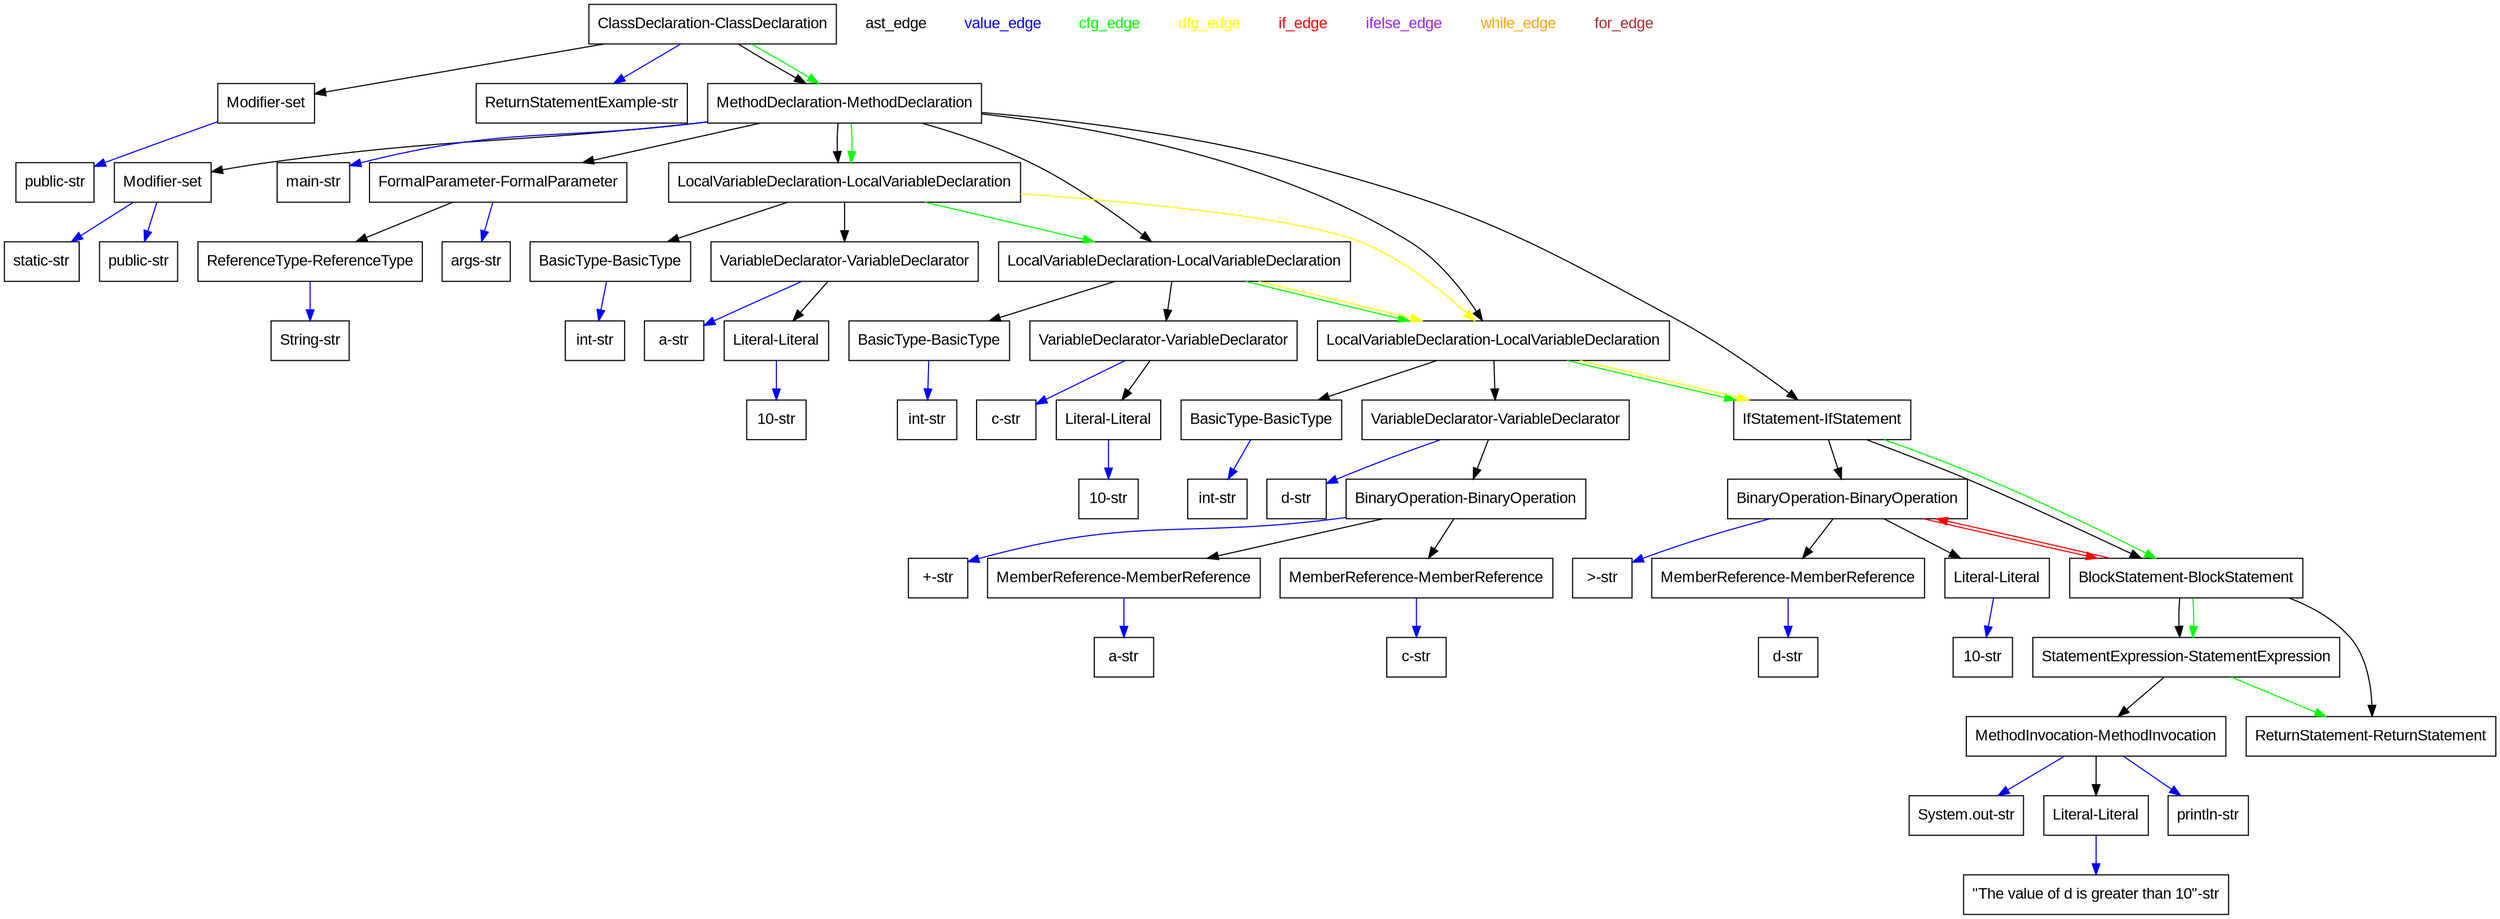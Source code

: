 digraph AST {
	node [fontname=Arial shape=box]
	0 [label="ClassDeclaration-ClassDeclaration"]
	1 [label="Modifier-set"]
	2 [label="public-str"]
	3 [label="ReturnStatementExample-str"]
	4 [label="MethodDeclaration-MethodDeclaration"]
	5 [label="Modifier-set"]
	6 [label="static-str"]
	7 [label="public-str"]
	8 [label="main-str"]
	9 [label="FormalParameter-FormalParameter"]
	10 [label="ReferenceType-ReferenceType"]
	11 [label="String-str"]
	12 [label="args-str"]
	13 [label="LocalVariableDeclaration-LocalVariableDeclaration"]
	14 [label="BasicType-BasicType"]
	15 [label="int-str"]
	16 [label="VariableDeclarator-VariableDeclarator"]
	17 [label="a-str"]
	18 [label="Literal-Literal"]
	19 [label="10-str"]
	20 [label="LocalVariableDeclaration-LocalVariableDeclaration"]
	21 [label="BasicType-BasicType"]
	22 [label="int-str"]
	23 [label="VariableDeclarator-VariableDeclarator"]
	24 [label="c-str"]
	25 [label="Literal-Literal"]
	26 [label="10-str"]
	27 [label="LocalVariableDeclaration-LocalVariableDeclaration"]
	28 [label="BasicType-BasicType"]
	29 [label="int-str"]
	30 [label="VariableDeclarator-VariableDeclarator"]
	31 [label="d-str"]
	32 [label="BinaryOperation-BinaryOperation"]
	33 [label="+-str"]
	34 [label="MemberReference-MemberReference"]
	35 [label="a-str"]
	36 [label="MemberReference-MemberReference"]
	37 [label="c-str"]
	38 [label="IfStatement-IfStatement"]
	39 [label="BinaryOperation-BinaryOperation"]
	40 [label=">-str"]
	41 [label="MemberReference-MemberReference"]
	42 [label="d-str"]
	43 [label="Literal-Literal"]
	44 [label="10-str"]
	45 [label="BlockStatement-BlockStatement"]
	46 [label="StatementExpression-StatementExpression"]
	47 [label="MethodInvocation-MethodInvocation"]
	48 [label="System.out-str"]
	49 [label="Literal-Literal"]
	50 [label="\"The value of d is greater than 10\"-str"]
	51 [label="println-str"]
	52 [label="ReturnStatement-ReturnStatement"]
	0 -> 1 [color=black]
	0 -> 4 [color=black]
	0 -> 4 [color=green]
	0 -> 3 [color=blue]
	1 -> 2 [color=blue]
	4 -> 5 [color=black]
	4 -> 9 [color=black]
	4 -> 13 [color=black]
	4 -> 13 [color=green]
	4 -> 20 [color=black]
	4 -> 27 [color=black]
	4 -> 38 [color=black]
	4 -> 8 [color=blue]
	5 -> 6 [color=blue]
	5 -> 7 [color=blue]
	9 -> 10 [color=black]
	9 -> 12 [color=blue]
	10 -> 11 [color=blue]
	13 -> 14 [color=black]
	13 -> 16 [color=black]
	13 -> 20 [color=green]
	13 -> 27 [color=yellow]
	14 -> 15 [color=blue]
	16 -> 18 [color=black]
	16 -> 17 [color=blue]
	18 -> 19 [color=blue]
	20 -> 21 [color=black]
	20 -> 23 [color=black]
	20 -> 27 [color=green]
	20 -> 27 [color=yellow]
	21 -> 22 [color=blue]
	23 -> 25 [color=black]
	23 -> 24 [color=blue]
	25 -> 26 [color=blue]
	27 -> 28 [color=black]
	27 -> 30 [color=black]
	27 -> 38 [color=green]
	27 -> 38 [color=yellow]
	28 -> 29 [color=blue]
	30 -> 32 [color=black]
	30 -> 31 [color=blue]
	32 -> 34 [color=black]
	32 -> 36 [color=black]
	32 -> 33 [color=blue]
	34 -> 35 [color=blue]
	36 -> 37 [color=blue]
	38 -> 39 [color=black]
	38 -> 45 [color=black]
	38 -> 45 [color=green]
	39 -> 41 [color=black]
	39 -> 43 [color=black]
	39 -> 40 [color=blue]
	41 -> 42 [color=blue]
	43 -> 44 [color=blue]
	45 -> 46 [color=black]
	45 -> 46 [color=green]
	45 -> 52 [color=black]
	46 -> 47 [color=black]
	46 -> 52 [color=green]
	47 -> 49 [color=black]
	47 -> 48 [color=blue]
	47 -> 51 [color=blue]
	49 -> 50 [color=blue]
	39 -> 45 [color=red]
	45 -> 39 [color=red]
	subgraph legend {
		label=Legend style=dashed
		ast_edge [label=ast_edge fontcolor=black shape=plaintext]
		value_edge [label=value_edge fontcolor=blue shape=plaintext]
		cfg_edge [label=cfg_edge fontcolor=green shape=plaintext]
		dfg_edge [label=dfg_edge fontcolor=yellow shape=plaintext]
		if_edge [label=if_edge fontcolor=red shape=plaintext]
		ifelse_edge [label=ifelse_edge fontcolor=purple shape=plaintext]
		while_edge [label=while_edge fontcolor=orange shape=plaintext]
		for_edge [label=for_edge fontcolor=brown shape=plaintext]
	}
}
